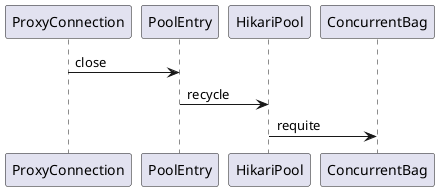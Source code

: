 @startuml
' FlexyPoolDataSource
ProxyConnection -> PoolEntry: close
PoolEntry -> HikariPool: recycle
HikariPool -> ConcurrentBag: requite

@enduml
